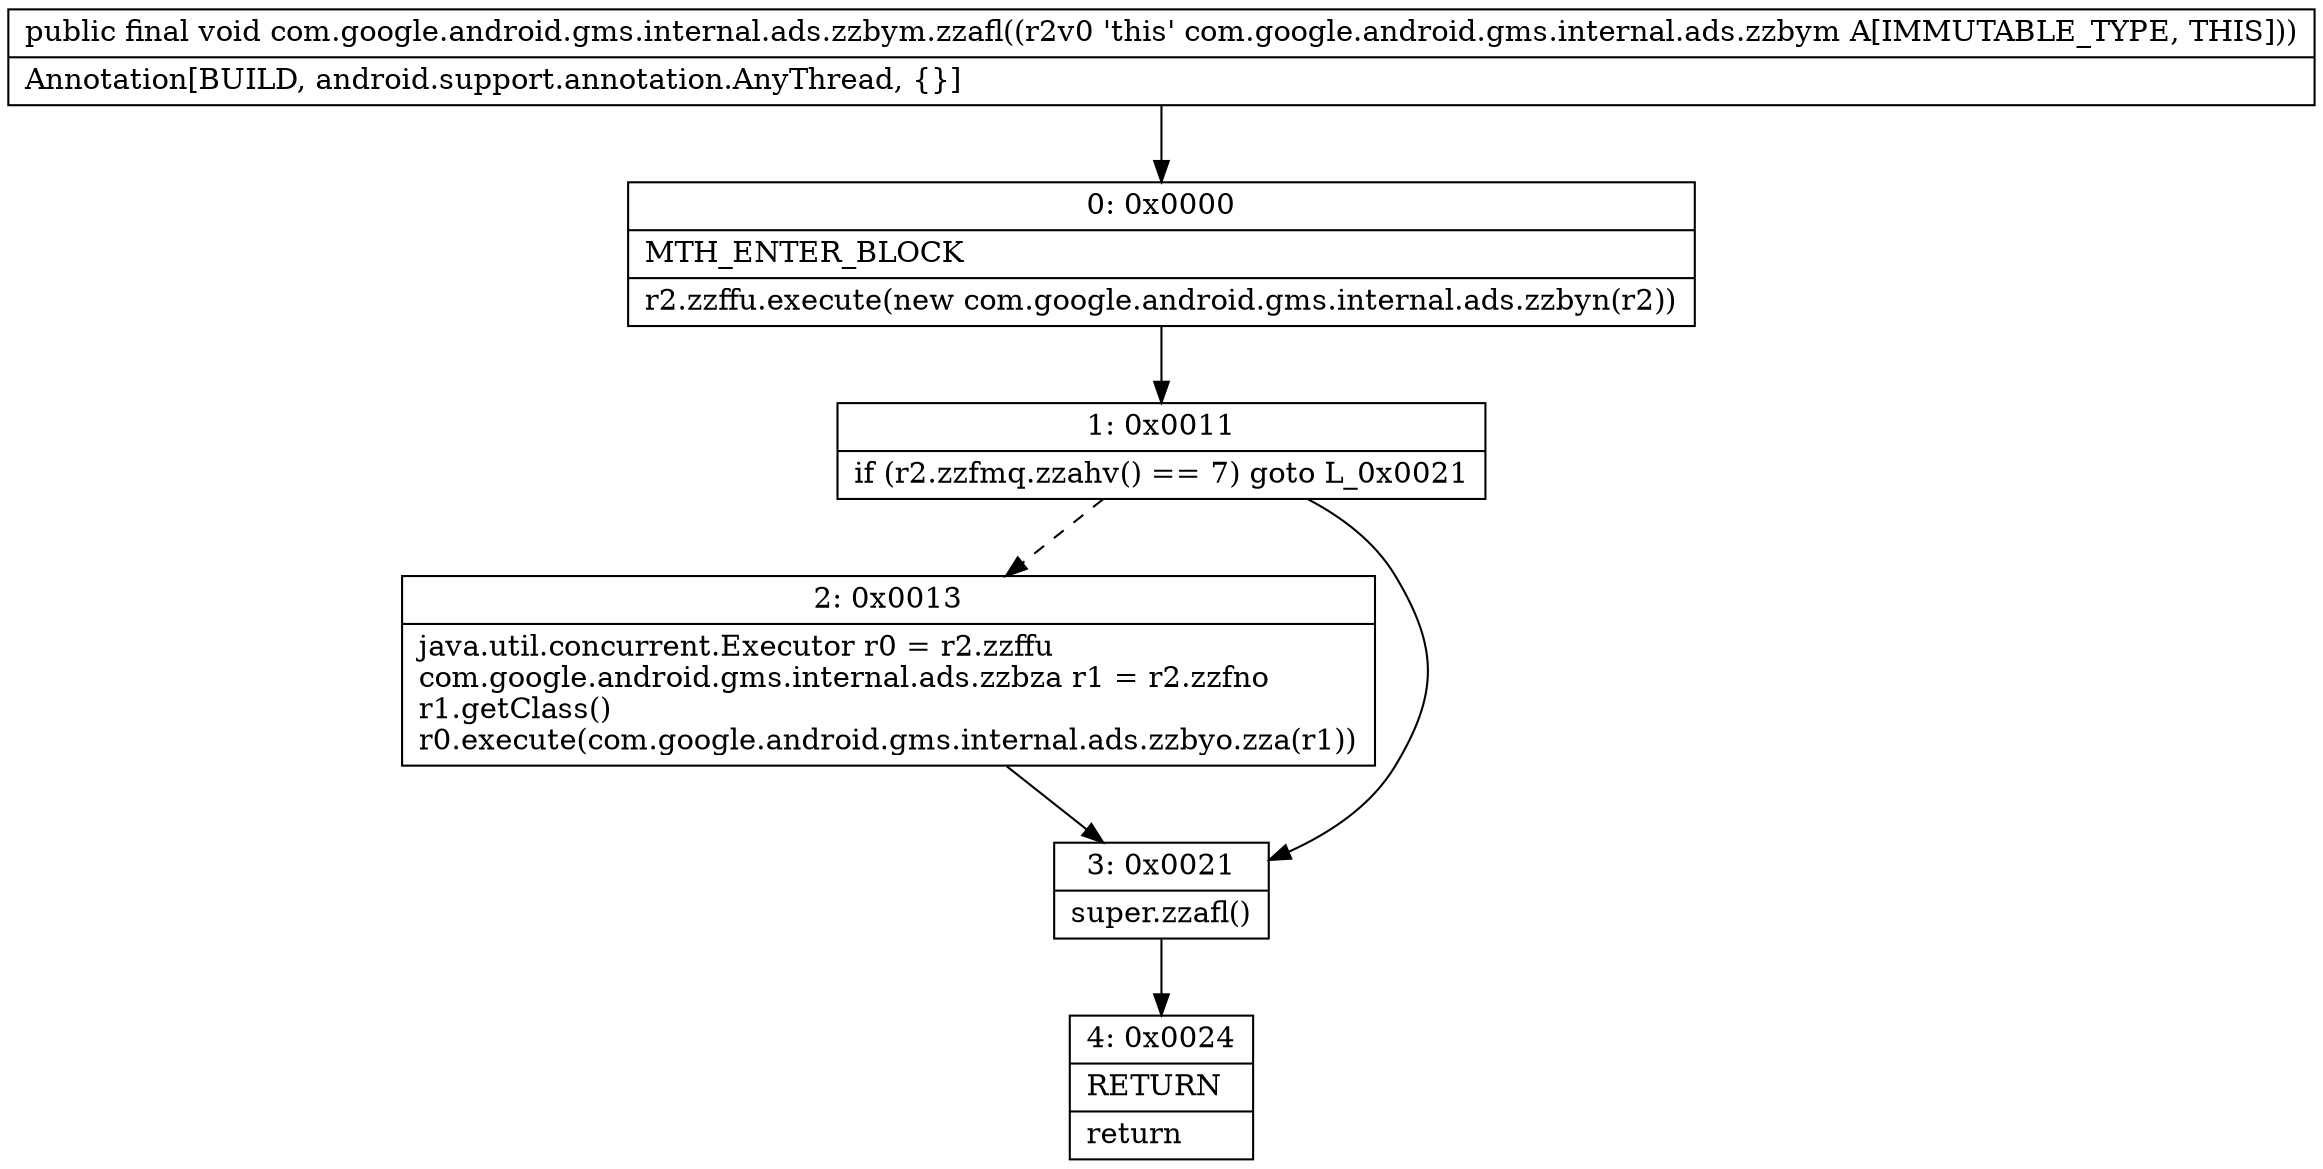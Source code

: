 digraph "CFG forcom.google.android.gms.internal.ads.zzbym.zzafl()V" {
Node_0 [shape=record,label="{0\:\ 0x0000|MTH_ENTER_BLOCK\l|r2.zzffu.execute(new com.google.android.gms.internal.ads.zzbyn(r2))\l}"];
Node_1 [shape=record,label="{1\:\ 0x0011|if (r2.zzfmq.zzahv() == 7) goto L_0x0021\l}"];
Node_2 [shape=record,label="{2\:\ 0x0013|java.util.concurrent.Executor r0 = r2.zzffu\lcom.google.android.gms.internal.ads.zzbza r1 = r2.zzfno\lr1.getClass()\lr0.execute(com.google.android.gms.internal.ads.zzbyo.zza(r1))\l}"];
Node_3 [shape=record,label="{3\:\ 0x0021|super.zzafl()\l}"];
Node_4 [shape=record,label="{4\:\ 0x0024|RETURN\l|return\l}"];
MethodNode[shape=record,label="{public final void com.google.android.gms.internal.ads.zzbym.zzafl((r2v0 'this' com.google.android.gms.internal.ads.zzbym A[IMMUTABLE_TYPE, THIS]))  | Annotation[BUILD, android.support.annotation.AnyThread, \{\}]\l}"];
MethodNode -> Node_0;
Node_0 -> Node_1;
Node_1 -> Node_2[style=dashed];
Node_1 -> Node_3;
Node_2 -> Node_3;
Node_3 -> Node_4;
}

